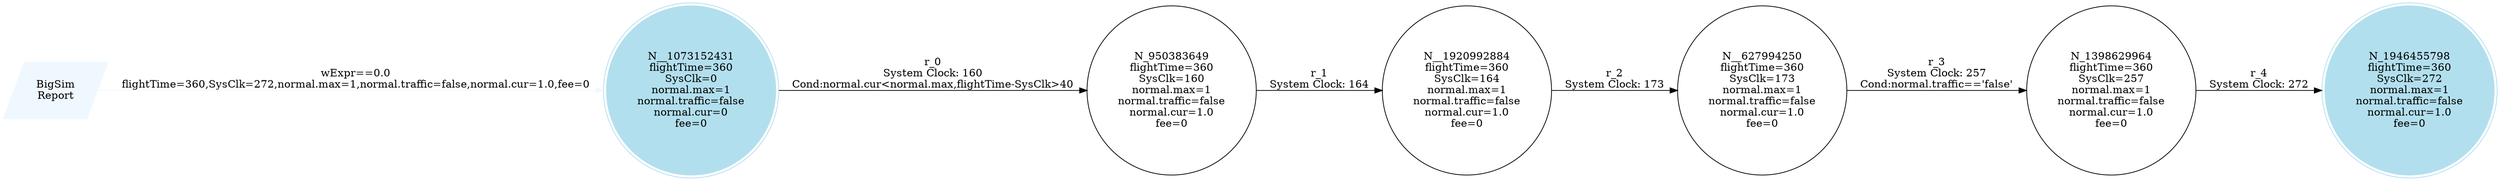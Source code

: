 digraph reaction_graph {
   rankdir=LR;
   Node [shape = circle];
   BigSim_Report [shape = parallelogram color = aliceblue style=filled label="BigSim
Report"];
BigSim_Report -> N__1073152431[color = aliceblue label = "wExpr==0.0
flightTime=360,SysClk=272,normal.max=1,normal.traffic=false,normal.cur=1.0,fee=0"];
 N__1073152431
 [shape=circle, color=lightblue2, style=filled];
N_1946455798[ shape = doublecircle, color=lightblue2, style=filled, label="N_1946455798
flightTime=360
SysClk=272
normal.max=1
normal.traffic=false
normal.cur=1.0
fee=0"];
N_950383649[ label="N_950383649
flightTime=360
SysClk=160
normal.max=1
normal.traffic=false
normal.cur=1.0
fee=0"];
 N_950383649 -> N__1920992884[ label = "r_1
System Clock: 164"];
N__627994250[ label="N__627994250
flightTime=360
SysClk=173
normal.max=1
normal.traffic=false
normal.cur=1.0
fee=0"];
 N__627994250 -> N_1398629964[ label = "r_3
System Clock: 257
Cond:normal.traffic=='false'"];
N__1073152431[ shape = doublecircle, color=lightblue2, style=filled, label="N__1073152431
flightTime=360
SysClk=0
normal.max=1
normal.traffic=false
normal.cur=0
fee=0"];
 N__1073152431 -> N_950383649[ label = "r_0
System Clock: 160
Cond:normal.cur<normal.max,flightTime-SysClk>40"];
N__1920992884[ label="N__1920992884
flightTime=360
SysClk=164
normal.max=1
normal.traffic=false
normal.cur=1.0
fee=0"];
 N__1920992884 -> N__627994250[ label = "r_2
System Clock: 173"];
N_1398629964[ label="N_1398629964
flightTime=360
SysClk=257
normal.max=1
normal.traffic=false
normal.cur=1.0
fee=0"];
 N_1398629964 -> N_1946455798[ label = "r_4
System Clock: 272"];
}
